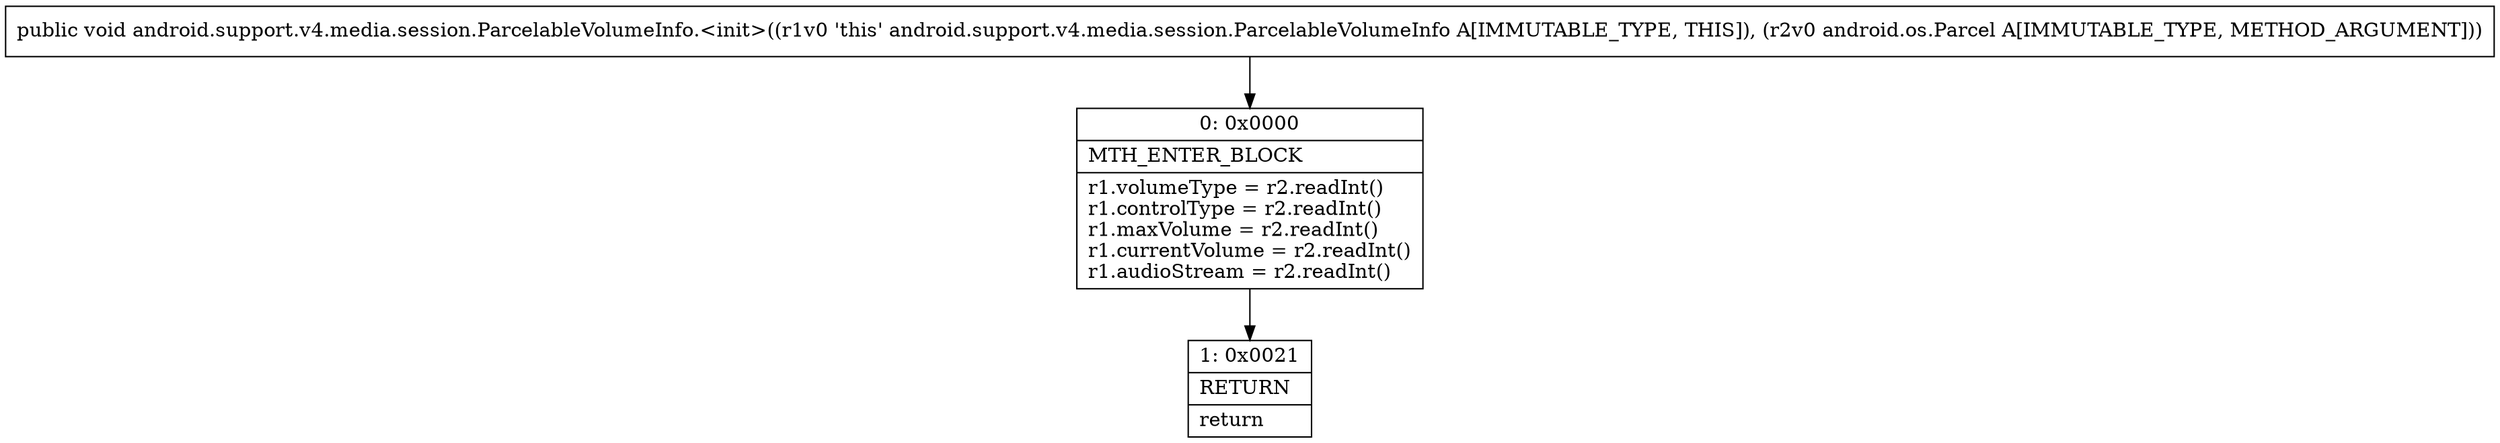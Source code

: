 digraph "CFG forandroid.support.v4.media.session.ParcelableVolumeInfo.\<init\>(Landroid\/os\/Parcel;)V" {
Node_0 [shape=record,label="{0\:\ 0x0000|MTH_ENTER_BLOCK\l|r1.volumeType = r2.readInt()\lr1.controlType = r2.readInt()\lr1.maxVolume = r2.readInt()\lr1.currentVolume = r2.readInt()\lr1.audioStream = r2.readInt()\l}"];
Node_1 [shape=record,label="{1\:\ 0x0021|RETURN\l|return\l}"];
MethodNode[shape=record,label="{public void android.support.v4.media.session.ParcelableVolumeInfo.\<init\>((r1v0 'this' android.support.v4.media.session.ParcelableVolumeInfo A[IMMUTABLE_TYPE, THIS]), (r2v0 android.os.Parcel A[IMMUTABLE_TYPE, METHOD_ARGUMENT])) }"];
MethodNode -> Node_0;
Node_0 -> Node_1;
}


